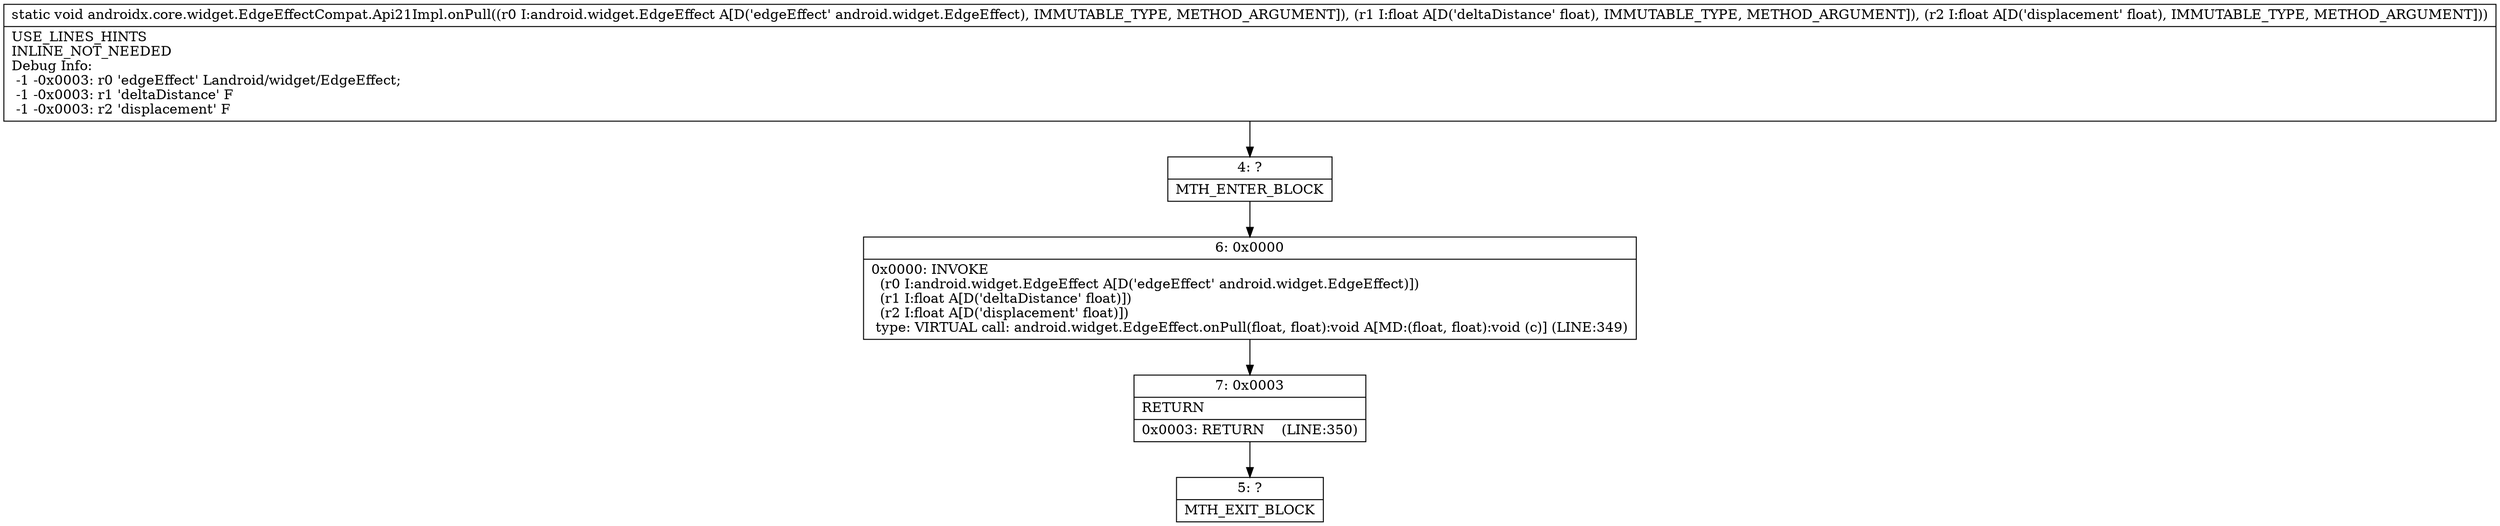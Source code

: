 digraph "CFG forandroidx.core.widget.EdgeEffectCompat.Api21Impl.onPull(Landroid\/widget\/EdgeEffect;FF)V" {
Node_4 [shape=record,label="{4\:\ ?|MTH_ENTER_BLOCK\l}"];
Node_6 [shape=record,label="{6\:\ 0x0000|0x0000: INVOKE  \l  (r0 I:android.widget.EdgeEffect A[D('edgeEffect' android.widget.EdgeEffect)])\l  (r1 I:float A[D('deltaDistance' float)])\l  (r2 I:float A[D('displacement' float)])\l type: VIRTUAL call: android.widget.EdgeEffect.onPull(float, float):void A[MD:(float, float):void (c)] (LINE:349)\l}"];
Node_7 [shape=record,label="{7\:\ 0x0003|RETURN\l|0x0003: RETURN    (LINE:350)\l}"];
Node_5 [shape=record,label="{5\:\ ?|MTH_EXIT_BLOCK\l}"];
MethodNode[shape=record,label="{static void androidx.core.widget.EdgeEffectCompat.Api21Impl.onPull((r0 I:android.widget.EdgeEffect A[D('edgeEffect' android.widget.EdgeEffect), IMMUTABLE_TYPE, METHOD_ARGUMENT]), (r1 I:float A[D('deltaDistance' float), IMMUTABLE_TYPE, METHOD_ARGUMENT]), (r2 I:float A[D('displacement' float), IMMUTABLE_TYPE, METHOD_ARGUMENT]))  | USE_LINES_HINTS\lINLINE_NOT_NEEDED\lDebug Info:\l  \-1 \-0x0003: r0 'edgeEffect' Landroid\/widget\/EdgeEffect;\l  \-1 \-0x0003: r1 'deltaDistance' F\l  \-1 \-0x0003: r2 'displacement' F\l}"];
MethodNode -> Node_4;Node_4 -> Node_6;
Node_6 -> Node_7;
Node_7 -> Node_5;
}

